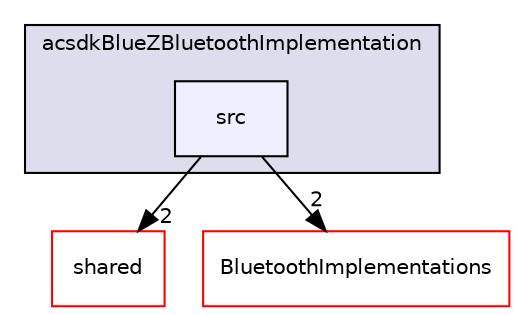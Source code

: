 digraph "/workplace/avs-device-sdk/applications/acsdkBlueZBluetoothImplementation/src" {
  compound=true
  node [ fontsize="10", fontname="Helvetica"];
  edge [ labelfontsize="10", labelfontname="Helvetica"];
  subgraph clusterdir_6da513a35088d741074cab6b43d8e3f8 {
    graph [ bgcolor="#ddddee", pencolor="black", label="acsdkBlueZBluetoothImplementation" fontname="Helvetica", fontsize="10", URL="dir_6da513a35088d741074cab6b43d8e3f8.html"]
  dir_edace95a09a670a8b247484c4a3fdb00 [shape=box, label="src", style="filled", fillcolor="#eeeeff", pencolor="black", URL="dir_edace95a09a670a8b247484c4a3fdb00.html"];
  }
  dir_9982052f7ce695d12571567315b2fafa [shape=box label="shared" fillcolor="white" style="filled" color="red" URL="dir_9982052f7ce695d12571567315b2fafa.html"];
  dir_27114e8c504df5f4609f20f7d28eb6fc [shape=box label="BluetoothImplementations" fillcolor="white" style="filled" color="red" URL="dir_27114e8c504df5f4609f20f7d28eb6fc.html"];
  dir_edace95a09a670a8b247484c4a3fdb00->dir_9982052f7ce695d12571567315b2fafa [headlabel="2", labeldistance=1.5 headhref="dir_000056_000598.html"];
  dir_edace95a09a670a8b247484c4a3fdb00->dir_27114e8c504df5f4609f20f7d28eb6fc [headlabel="2", labeldistance=1.5 headhref="dir_000056_000255.html"];
}
